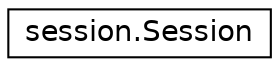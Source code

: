 digraph "Graphical Class Hierarchy"
{
  edge [fontname="Helvetica",fontsize="14",labelfontname="Helvetica",labelfontsize="14"];
  node [fontname="Helvetica",fontsize="14",shape=record];
  rankdir="LR";
  Node1 [label="session.Session",height=0.2,width=0.4,color="black", fillcolor="white", style="filled",URL="$classsession_1_1Session.html"];
}
